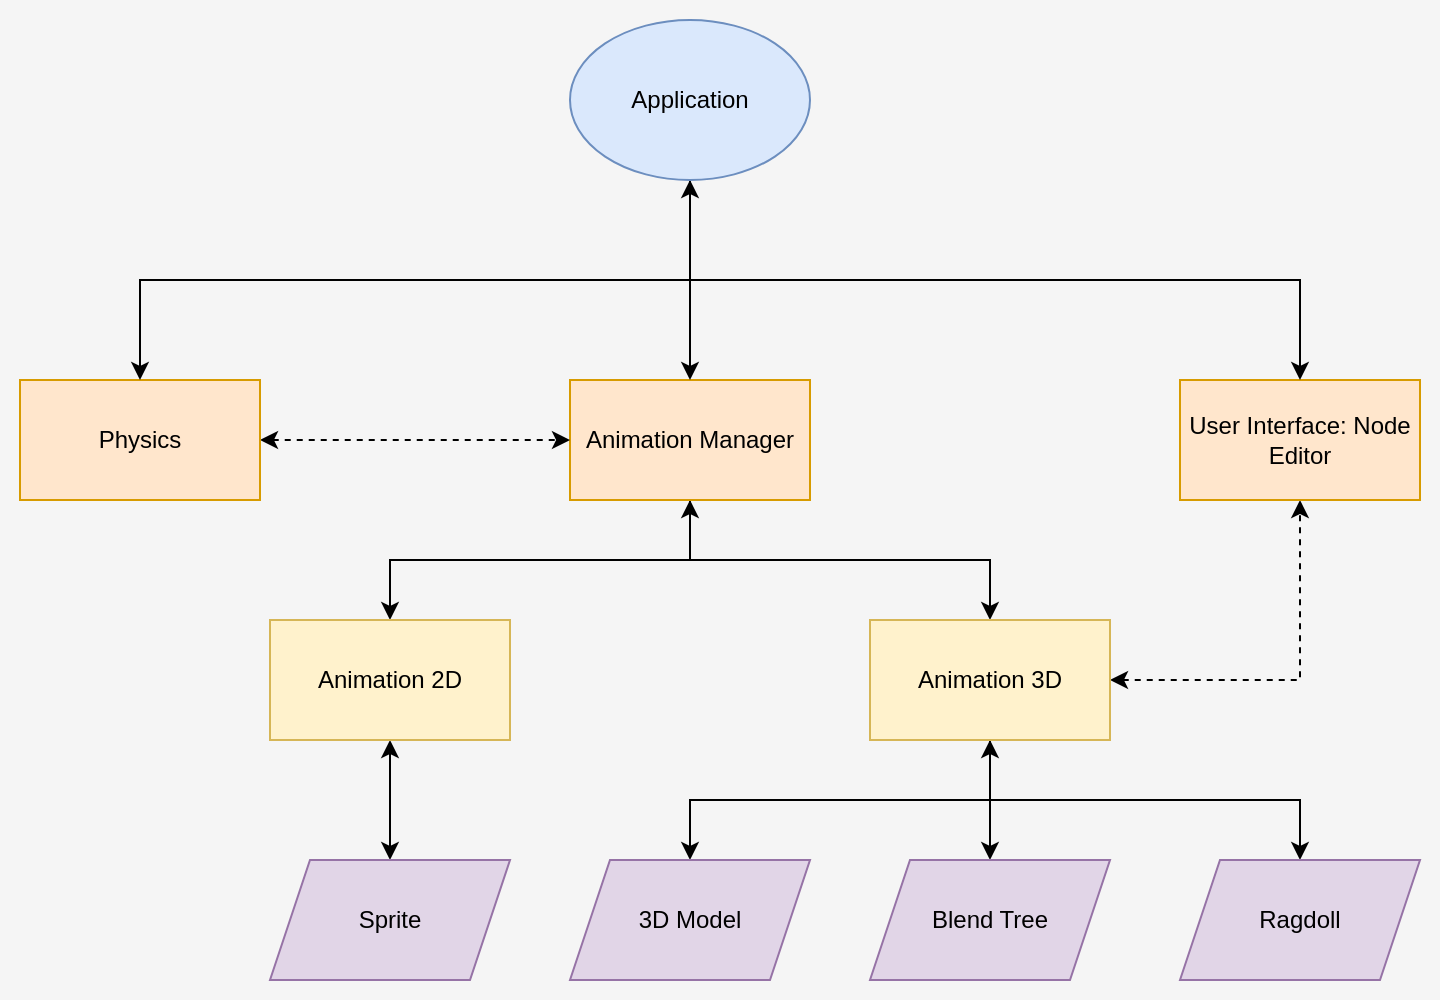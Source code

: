 <mxfile version="20.8.3" type="device"><diagram id="0Ou3xJKwwjQMT54bKt8q" name="Page-1"><mxGraphModel dx="2074" dy="1128" grid="1" gridSize="10" guides="1" tooltips="1" connect="1" arrows="1" fold="1" page="1" pageScale="1" pageWidth="850" pageHeight="1100" math="0" shadow="0"><root><mxCell id="0"/><mxCell id="1" parent="0"/><mxCell id="iD6G96rNE-dvY-QF3Lk9-24" value="" style="rounded=0;whiteSpace=wrap;html=1;fillColor=#f5f5f5;fontColor=#333333;strokeColor=none;" vertex="1" parent="1"><mxGeometry x="80" y="110" width="720" height="500" as="geometry"/></mxCell><mxCell id="iD6G96rNE-dvY-QF3Lk9-6" style="edgeStyle=orthogonalEdgeStyle;rounded=0;orthogonalLoop=1;jettySize=auto;html=1;exitX=0.5;exitY=1;exitDx=0;exitDy=0;entryX=0.5;entryY=0;entryDx=0;entryDy=0;" edge="1" parent="1" source="MxLwdZRvqaZQ6bmm8ScI-1" target="MxLwdZRvqaZQ6bmm8ScI-2"><mxGeometry relative="1" as="geometry"/></mxCell><mxCell id="iD6G96rNE-dvY-QF3Lk9-7" style="edgeStyle=orthogonalEdgeStyle;rounded=0;orthogonalLoop=1;jettySize=auto;html=1;exitX=0.5;exitY=1;exitDx=0;exitDy=0;entryX=0.5;entryY=0;entryDx=0;entryDy=0;startArrow=classic;startFill=1;" edge="1" parent="1" source="MxLwdZRvqaZQ6bmm8ScI-1" target="MxLwdZRvqaZQ6bmm8ScI-3"><mxGeometry relative="1" as="geometry"/></mxCell><mxCell id="MxLwdZRvqaZQ6bmm8ScI-1" value="Animation Manager" style="rounded=0;whiteSpace=wrap;html=1;fillColor=#ffe6cc;strokeColor=#d79b00;" parent="1" vertex="1"><mxGeometry x="365" y="300" width="120" height="60" as="geometry"/></mxCell><mxCell id="iD6G96rNE-dvY-QF3Lk9-3" style="edgeStyle=orthogonalEdgeStyle;rounded=0;orthogonalLoop=1;jettySize=auto;html=1;exitX=0.5;exitY=1;exitDx=0;exitDy=0;entryX=0.5;entryY=0;entryDx=0;entryDy=0;startArrow=classic;startFill=1;" edge="1" parent="1" source="MxLwdZRvqaZQ6bmm8ScI-2" target="iD6G96rNE-dvY-QF3Lk9-1"><mxGeometry relative="1" as="geometry"/></mxCell><mxCell id="MxLwdZRvqaZQ6bmm8ScI-2" value="Animation 2D" style="rounded=0;whiteSpace=wrap;html=1;fillColor=#fff2cc;strokeColor=#d6b656;" parent="1" vertex="1"><mxGeometry x="215" y="420" width="120" height="60" as="geometry"/></mxCell><mxCell id="iD6G96rNE-dvY-QF3Lk9-5" style="edgeStyle=orthogonalEdgeStyle;rounded=0;orthogonalLoop=1;jettySize=auto;html=1;exitX=0.5;exitY=1;exitDx=0;exitDy=0;entryX=0.5;entryY=0;entryDx=0;entryDy=0;" edge="1" parent="1" source="MxLwdZRvqaZQ6bmm8ScI-3" target="iD6G96rNE-dvY-QF3Lk9-4"><mxGeometry relative="1" as="geometry"/></mxCell><mxCell id="iD6G96rNE-dvY-QF3Lk9-9" style="edgeStyle=orthogonalEdgeStyle;rounded=0;orthogonalLoop=1;jettySize=auto;html=1;exitX=0.5;exitY=1;exitDx=0;exitDy=0;entryX=0.5;entryY=0;entryDx=0;entryDy=0;startArrow=classic;startFill=1;" edge="1" parent="1" source="MxLwdZRvqaZQ6bmm8ScI-3" target="iD6G96rNE-dvY-QF3Lk9-8"><mxGeometry relative="1" as="geometry"/></mxCell><mxCell id="iD6G96rNE-dvY-QF3Lk9-13" style="edgeStyle=orthogonalEdgeStyle;rounded=0;orthogonalLoop=1;jettySize=auto;html=1;exitX=1;exitY=0.5;exitDx=0;exitDy=0;entryX=0.5;entryY=1;entryDx=0;entryDy=0;dashed=1;startArrow=classic;startFill=1;" edge="1" parent="1" source="MxLwdZRvqaZQ6bmm8ScI-3" target="iD6G96rNE-dvY-QF3Lk9-11"><mxGeometry relative="1" as="geometry"/></mxCell><mxCell id="iD6G96rNE-dvY-QF3Lk9-26" style="edgeStyle=orthogonalEdgeStyle;rounded=0;orthogonalLoop=1;jettySize=auto;html=1;exitX=0.5;exitY=1;exitDx=0;exitDy=0;entryX=0.5;entryY=0;entryDx=0;entryDy=0;startArrow=none;startFill=0;" edge="1" parent="1" source="MxLwdZRvqaZQ6bmm8ScI-3" target="iD6G96rNE-dvY-QF3Lk9-25"><mxGeometry relative="1" as="geometry"/></mxCell><mxCell id="MxLwdZRvqaZQ6bmm8ScI-3" value="Animation 3D" style="rounded=0;whiteSpace=wrap;html=1;fillColor=#fff2cc;strokeColor=#d6b656;" parent="1" vertex="1"><mxGeometry x="515" y="420" width="120" height="60" as="geometry"/></mxCell><mxCell id="iD6G96rNE-dvY-QF3Lk9-1" value="Sprite" style="shape=parallelogram;perimeter=parallelogramPerimeter;whiteSpace=wrap;html=1;fixedSize=1;fillColor=#e1d5e7;strokeColor=#9673a6;" vertex="1" parent="1"><mxGeometry x="215" y="540" width="120" height="60" as="geometry"/></mxCell><mxCell id="iD6G96rNE-dvY-QF3Lk9-4" value="3D Model" style="shape=parallelogram;perimeter=parallelogramPerimeter;whiteSpace=wrap;html=1;fixedSize=1;fillColor=#e1d5e7;strokeColor=#9673a6;" vertex="1" parent="1"><mxGeometry x="365" y="540" width="120" height="60" as="geometry"/></mxCell><mxCell id="iD6G96rNE-dvY-QF3Lk9-8" value="Blend Tree" style="shape=parallelogram;perimeter=parallelogramPerimeter;whiteSpace=wrap;html=1;fixedSize=1;fillColor=#e1d5e7;strokeColor=#9673a6;" vertex="1" parent="1"><mxGeometry x="515" y="540" width="120" height="60" as="geometry"/></mxCell><mxCell id="iD6G96rNE-dvY-QF3Lk9-23" style="edgeStyle=orthogonalEdgeStyle;rounded=0;orthogonalLoop=1;jettySize=auto;html=1;exitX=1;exitY=0.5;exitDx=0;exitDy=0;entryX=0;entryY=0.5;entryDx=0;entryDy=0;dashed=1;startArrow=classic;startFill=1;" edge="1" parent="1" source="iD6G96rNE-dvY-QF3Lk9-10" target="MxLwdZRvqaZQ6bmm8ScI-1"><mxGeometry relative="1" as="geometry"/></mxCell><mxCell id="iD6G96rNE-dvY-QF3Lk9-10" value="Physics" style="rounded=0;whiteSpace=wrap;html=1;fillColor=#ffe6cc;strokeColor=#d79b00;" vertex="1" parent="1"><mxGeometry x="90" y="300" width="120" height="60" as="geometry"/></mxCell><mxCell id="iD6G96rNE-dvY-QF3Lk9-11" value="User Interface: Node Editor" style="rounded=0;whiteSpace=wrap;html=1;fillColor=#ffe6cc;strokeColor=#d79b00;" vertex="1" parent="1"><mxGeometry x="670" y="300" width="120" height="60" as="geometry"/></mxCell><mxCell id="iD6G96rNE-dvY-QF3Lk9-16" style="edgeStyle=orthogonalEdgeStyle;rounded=0;orthogonalLoop=1;jettySize=auto;html=1;exitX=0.5;exitY=1;exitDx=0;exitDy=0;entryX=0.5;entryY=0;entryDx=0;entryDy=0;" edge="1" parent="1" source="iD6G96rNE-dvY-QF3Lk9-15" target="MxLwdZRvqaZQ6bmm8ScI-1"><mxGeometry relative="1" as="geometry"/></mxCell><mxCell id="iD6G96rNE-dvY-QF3Lk9-17" style="edgeStyle=orthogonalEdgeStyle;rounded=0;orthogonalLoop=1;jettySize=auto;html=1;exitX=0.5;exitY=1;exitDx=0;exitDy=0;entryX=0.5;entryY=0;entryDx=0;entryDy=0;" edge="1" parent="1" source="iD6G96rNE-dvY-QF3Lk9-15" target="iD6G96rNE-dvY-QF3Lk9-10"><mxGeometry relative="1" as="geometry"/></mxCell><mxCell id="iD6G96rNE-dvY-QF3Lk9-18" style="edgeStyle=orthogonalEdgeStyle;rounded=0;orthogonalLoop=1;jettySize=auto;html=1;exitX=0.5;exitY=1;exitDx=0;exitDy=0;entryX=0.5;entryY=0;entryDx=0;entryDy=0;startArrow=classic;startFill=1;" edge="1" parent="1" source="iD6G96rNE-dvY-QF3Lk9-15" target="iD6G96rNE-dvY-QF3Lk9-11"><mxGeometry relative="1" as="geometry"/></mxCell><mxCell id="iD6G96rNE-dvY-QF3Lk9-15" value="Application" style="ellipse;whiteSpace=wrap;html=1;fillColor=#dae8fc;strokeColor=#6c8ebf;" vertex="1" parent="1"><mxGeometry x="365" y="120" width="120" height="80" as="geometry"/></mxCell><mxCell id="iD6G96rNE-dvY-QF3Lk9-25" value="Ragdoll" style="shape=parallelogram;perimeter=parallelogramPerimeter;whiteSpace=wrap;html=1;fixedSize=1;fillColor=#e1d5e7;strokeColor=#9673a6;" vertex="1" parent="1"><mxGeometry x="670" y="540" width="120" height="60" as="geometry"/></mxCell></root></mxGraphModel></diagram></mxfile>